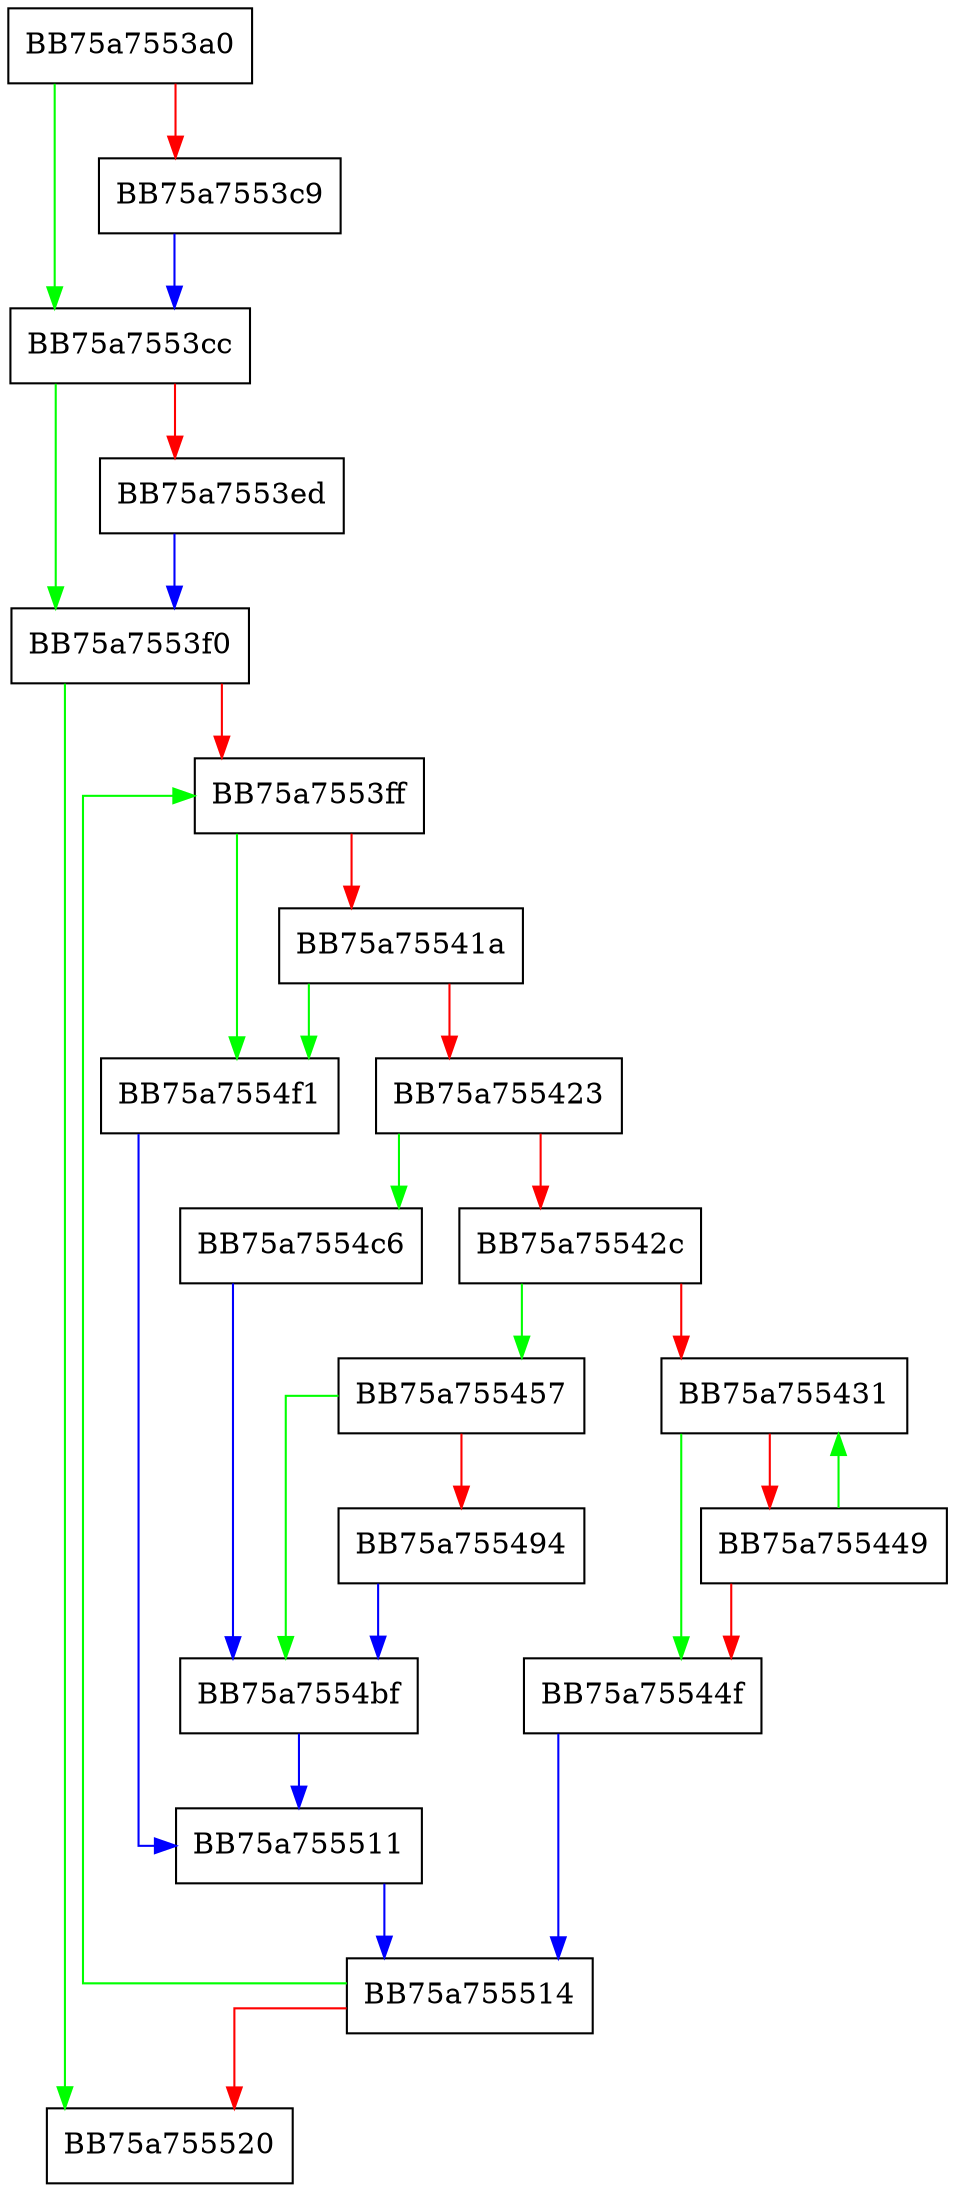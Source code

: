 digraph utf8_to_utf16 {
  node [shape="box"];
  graph [splines=ortho];
  BB75a7553a0 -> BB75a7553cc [color="green"];
  BB75a7553a0 -> BB75a7553c9 [color="red"];
  BB75a7553c9 -> BB75a7553cc [color="blue"];
  BB75a7553cc -> BB75a7553f0 [color="green"];
  BB75a7553cc -> BB75a7553ed [color="red"];
  BB75a7553ed -> BB75a7553f0 [color="blue"];
  BB75a7553f0 -> BB75a755520 [color="green"];
  BB75a7553f0 -> BB75a7553ff [color="red"];
  BB75a7553ff -> BB75a7554f1 [color="green"];
  BB75a7553ff -> BB75a75541a [color="red"];
  BB75a75541a -> BB75a7554f1 [color="green"];
  BB75a75541a -> BB75a755423 [color="red"];
  BB75a755423 -> BB75a7554c6 [color="green"];
  BB75a755423 -> BB75a75542c [color="red"];
  BB75a75542c -> BB75a755457 [color="green"];
  BB75a75542c -> BB75a755431 [color="red"];
  BB75a755431 -> BB75a75544f [color="green"];
  BB75a755431 -> BB75a755449 [color="red"];
  BB75a755449 -> BB75a755431 [color="green"];
  BB75a755449 -> BB75a75544f [color="red"];
  BB75a75544f -> BB75a755514 [color="blue"];
  BB75a755457 -> BB75a7554bf [color="green"];
  BB75a755457 -> BB75a755494 [color="red"];
  BB75a755494 -> BB75a7554bf [color="blue"];
  BB75a7554bf -> BB75a755511 [color="blue"];
  BB75a7554c6 -> BB75a7554bf [color="blue"];
  BB75a7554f1 -> BB75a755511 [color="blue"];
  BB75a755511 -> BB75a755514 [color="blue"];
  BB75a755514 -> BB75a7553ff [color="green"];
  BB75a755514 -> BB75a755520 [color="red"];
}